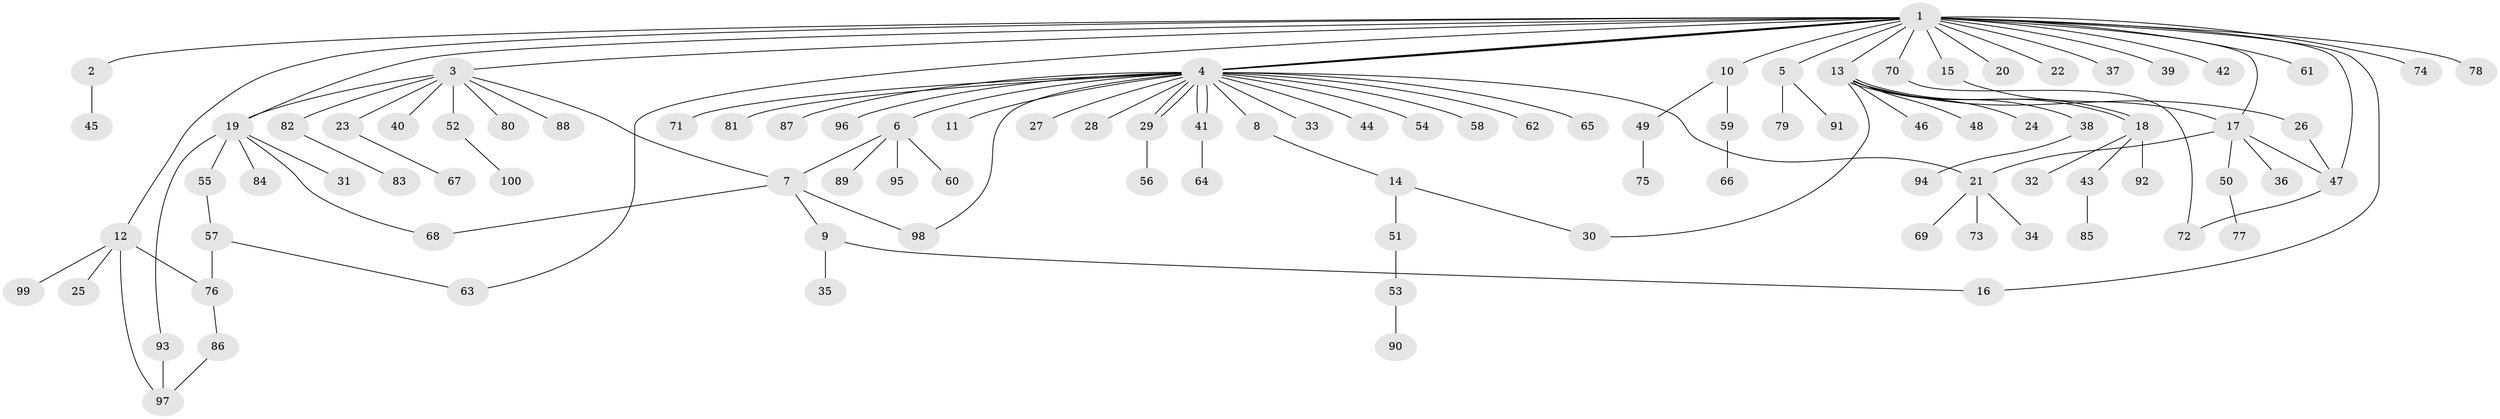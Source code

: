 // Generated by graph-tools (version 1.1) at 2025/35/03/09/25 02:35:18]
// undirected, 100 vertices, 119 edges
graph export_dot {
graph [start="1"]
  node [color=gray90,style=filled];
  1;
  2;
  3;
  4;
  5;
  6;
  7;
  8;
  9;
  10;
  11;
  12;
  13;
  14;
  15;
  16;
  17;
  18;
  19;
  20;
  21;
  22;
  23;
  24;
  25;
  26;
  27;
  28;
  29;
  30;
  31;
  32;
  33;
  34;
  35;
  36;
  37;
  38;
  39;
  40;
  41;
  42;
  43;
  44;
  45;
  46;
  47;
  48;
  49;
  50;
  51;
  52;
  53;
  54;
  55;
  56;
  57;
  58;
  59;
  60;
  61;
  62;
  63;
  64;
  65;
  66;
  67;
  68;
  69;
  70;
  71;
  72;
  73;
  74;
  75;
  76;
  77;
  78;
  79;
  80;
  81;
  82;
  83;
  84;
  85;
  86;
  87;
  88;
  89;
  90;
  91;
  92;
  93;
  94;
  95;
  96;
  97;
  98;
  99;
  100;
  1 -- 2;
  1 -- 3;
  1 -- 4;
  1 -- 4;
  1 -- 4;
  1 -- 5;
  1 -- 10;
  1 -- 12;
  1 -- 13;
  1 -- 15;
  1 -- 16;
  1 -- 17;
  1 -- 19;
  1 -- 20;
  1 -- 22;
  1 -- 37;
  1 -- 39;
  1 -- 42;
  1 -- 47;
  1 -- 61;
  1 -- 63;
  1 -- 70;
  1 -- 74;
  1 -- 78;
  2 -- 45;
  3 -- 7;
  3 -- 19;
  3 -- 23;
  3 -- 40;
  3 -- 52;
  3 -- 80;
  3 -- 82;
  3 -- 88;
  4 -- 6;
  4 -- 8;
  4 -- 11;
  4 -- 21;
  4 -- 27;
  4 -- 28;
  4 -- 29;
  4 -- 29;
  4 -- 33;
  4 -- 41;
  4 -- 41;
  4 -- 44;
  4 -- 54;
  4 -- 58;
  4 -- 62;
  4 -- 65;
  4 -- 71;
  4 -- 81;
  4 -- 87;
  4 -- 96;
  4 -- 98;
  5 -- 79;
  5 -- 91;
  6 -- 7;
  6 -- 60;
  6 -- 89;
  6 -- 95;
  7 -- 9;
  7 -- 68;
  7 -- 98;
  8 -- 14;
  9 -- 16;
  9 -- 35;
  10 -- 49;
  10 -- 59;
  12 -- 25;
  12 -- 76;
  12 -- 97;
  12 -- 99;
  13 -- 18;
  13 -- 18;
  13 -- 24;
  13 -- 26;
  13 -- 30;
  13 -- 38;
  13 -- 46;
  13 -- 48;
  14 -- 30;
  14 -- 51;
  15 -- 17;
  17 -- 21;
  17 -- 36;
  17 -- 47;
  17 -- 50;
  18 -- 32;
  18 -- 43;
  18 -- 92;
  19 -- 31;
  19 -- 55;
  19 -- 68;
  19 -- 84;
  19 -- 93;
  21 -- 34;
  21 -- 69;
  21 -- 73;
  23 -- 67;
  26 -- 47;
  29 -- 56;
  38 -- 94;
  41 -- 64;
  43 -- 85;
  47 -- 72;
  49 -- 75;
  50 -- 77;
  51 -- 53;
  52 -- 100;
  53 -- 90;
  55 -- 57;
  57 -- 63;
  57 -- 76;
  59 -- 66;
  70 -- 72;
  76 -- 86;
  82 -- 83;
  86 -- 97;
  93 -- 97;
}
